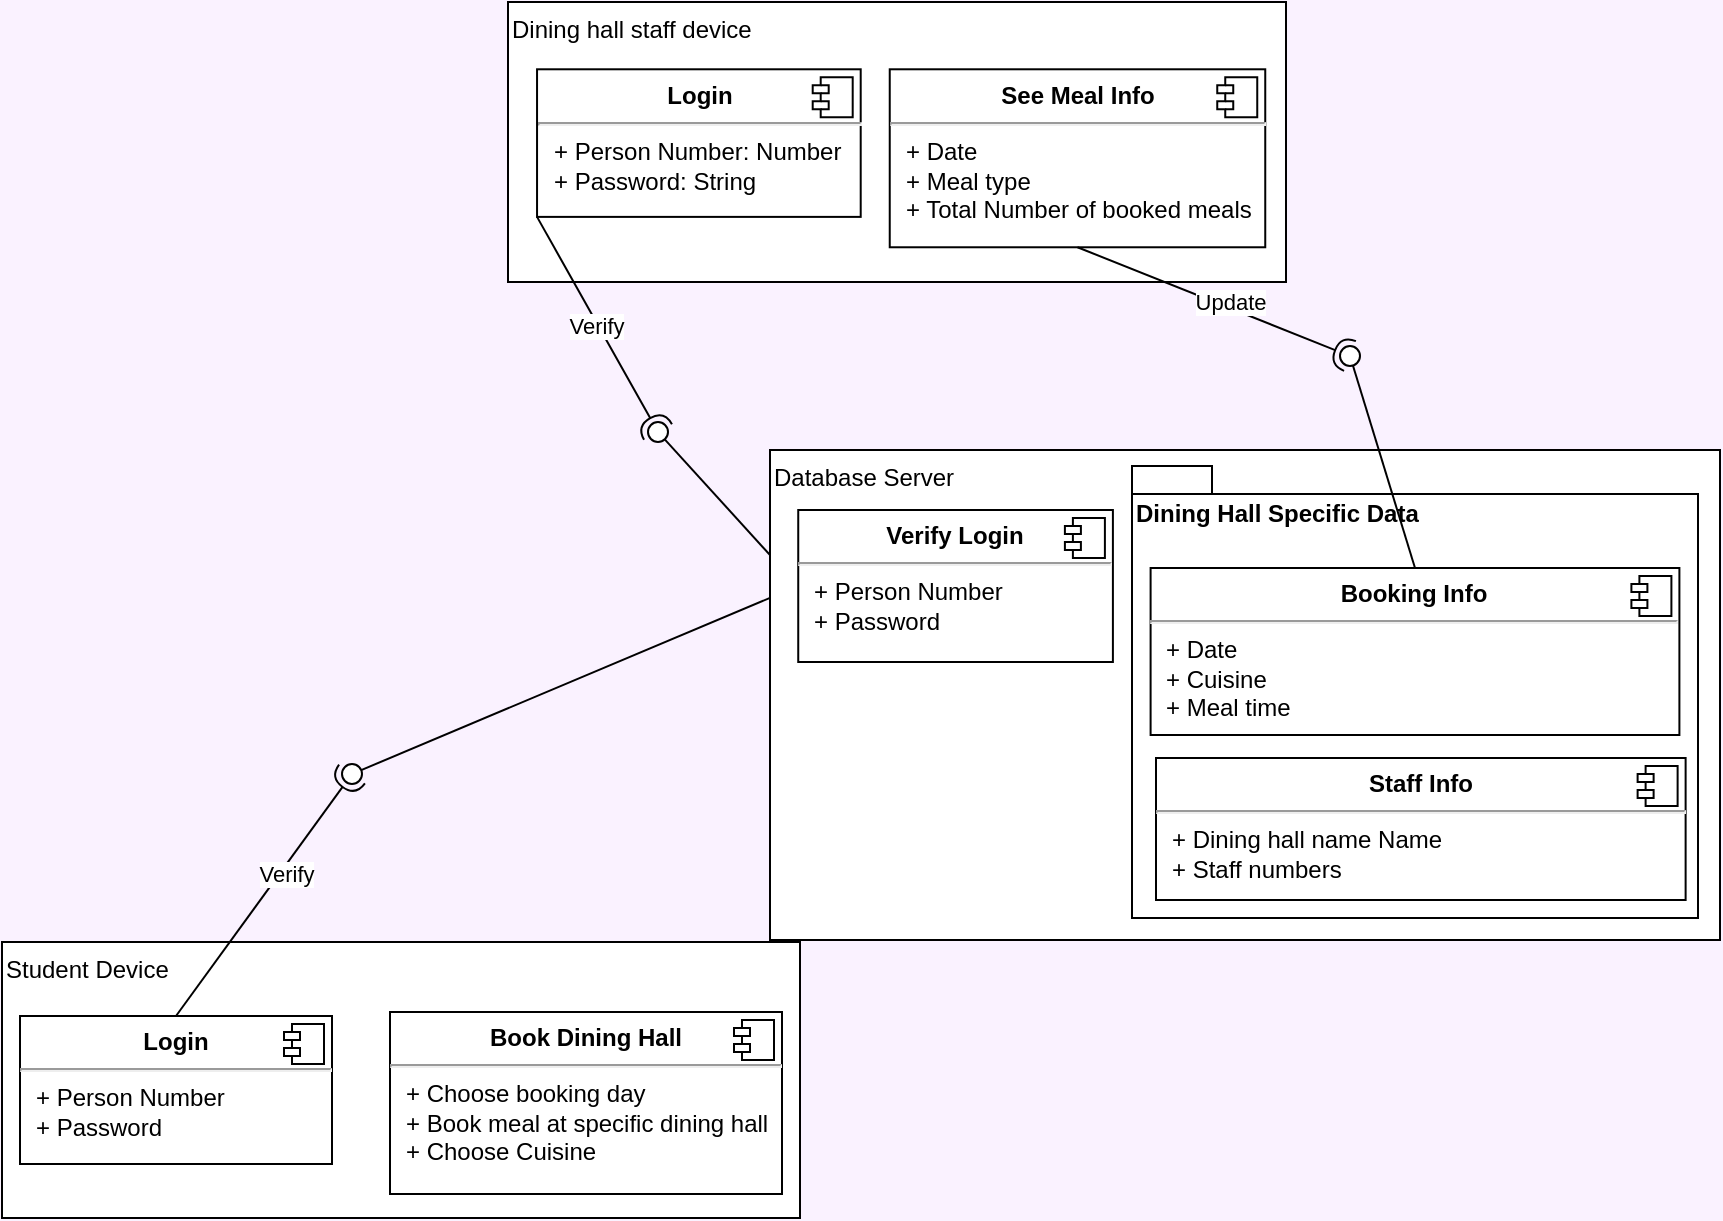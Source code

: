 <mxfile version="13.5.1" type="device"><diagram name="Page-1" id="5f0bae14-7c28-e335-631c-24af17079c00"><mxGraphModel dx="1123" dy="803" grid="0" gridSize="10" guides="1" tooltips="1" connect="1" arrows="1" fold="1" page="1" pageScale="1" pageWidth="1100" pageHeight="850" background="#FAF2FF" math="0" shadow="0"><root><mxCell id="0"/><mxCell id="1" parent="0"/><mxCell id="Oh-3adqw7K7T8iNf7OZb-20" value="" style="group" vertex="1" connectable="0" parent="1"><mxGeometry x="106" y="574" width="399" height="138" as="geometry"/></mxCell><mxCell id="Oh-3adqw7K7T8iNf7OZb-1" value="Student Device" style="rounded=0;whiteSpace=wrap;html=1;verticalAlign=top;align=left;" vertex="1" parent="Oh-3adqw7K7T8iNf7OZb-20"><mxGeometry width="399" height="138" as="geometry"/></mxCell><mxCell id="Oh-3adqw7K7T8iNf7OZb-12" value="&lt;p style=&quot;margin: 0px ; margin-top: 6px ; text-align: center&quot;&gt;&lt;b&gt;Login&lt;/b&gt;&lt;/p&gt;&lt;hr&gt;&lt;p style=&quot;margin: 0px ; margin-left: 8px&quot;&gt;+ Person Number&lt;br&gt;+ Password&lt;/p&gt;" style="align=left;overflow=fill;html=1;dropTarget=0;" vertex="1" parent="Oh-3adqw7K7T8iNf7OZb-20"><mxGeometry x="9" y="37" width="156" height="74" as="geometry"/></mxCell><mxCell id="Oh-3adqw7K7T8iNf7OZb-13" value="" style="shape=component;jettyWidth=8;jettyHeight=4;" vertex="1" parent="Oh-3adqw7K7T8iNf7OZb-12"><mxGeometry x="1" width="20" height="20" relative="1" as="geometry"><mxPoint x="-24" y="4" as="offset"/></mxGeometry></mxCell><mxCell id="Oh-3adqw7K7T8iNf7OZb-16" value="&lt;p style=&quot;margin: 0px ; margin-top: 6px ; text-align: center&quot;&gt;&lt;b&gt;Book Dining Hall&lt;/b&gt;&lt;/p&gt;&lt;hr&gt;&lt;p style=&quot;margin: 0px ; margin-left: 8px&quot;&gt;+ Choose booking day&lt;br&gt;+ Book meal at specific dining hall&lt;/p&gt;&lt;p style=&quot;margin: 0px ; margin-left: 8px&quot;&gt;+ Choose Cuisine&amp;nbsp;&lt;/p&gt;" style="align=left;overflow=fill;html=1;dropTarget=0;" vertex="1" parent="Oh-3adqw7K7T8iNf7OZb-20"><mxGeometry x="194" y="35" width="196" height="91" as="geometry"/></mxCell><mxCell id="Oh-3adqw7K7T8iNf7OZb-17" value="" style="shape=component;jettyWidth=8;jettyHeight=4;" vertex="1" parent="Oh-3adqw7K7T8iNf7OZb-16"><mxGeometry x="1" width="20" height="20" relative="1" as="geometry"><mxPoint x="-24" y="4" as="offset"/></mxGeometry></mxCell><mxCell id="Oh-3adqw7K7T8iNf7OZb-26" value="" style="group" vertex="1" connectable="0" parent="1"><mxGeometry x="359" y="104" width="389" height="140" as="geometry"/></mxCell><mxCell id="Oh-3adqw7K7T8iNf7OZb-5" value="Dining hall staff device" style="rounded=0;whiteSpace=wrap;html=1;align=left;horizontal=1;verticalAlign=top;" vertex="1" parent="Oh-3adqw7K7T8iNf7OZb-26"><mxGeometry width="389.0" height="140" as="geometry"/></mxCell><mxCell id="Oh-3adqw7K7T8iNf7OZb-14" value="&lt;p style=&quot;margin: 0px ; margin-top: 6px ; text-align: center&quot;&gt;&lt;b&gt;Login&lt;/b&gt;&lt;/p&gt;&lt;hr&gt;&lt;p style=&quot;margin: 0px ; margin-left: 8px&quot;&gt;+ Person Number: Number&lt;br&gt;+ Password: String&lt;/p&gt;" style="align=left;overflow=fill;html=1;dropTarget=0;" vertex="1" parent="Oh-3adqw7K7T8iNf7OZb-26"><mxGeometry x="14.524" y="33.643" width="161.826" height="73.798" as="geometry"/></mxCell><mxCell id="Oh-3adqw7K7T8iNf7OZb-15" value="" style="shape=component;jettyWidth=8;jettyHeight=4;" vertex="1" parent="Oh-3adqw7K7T8iNf7OZb-14"><mxGeometry x="1" width="20" height="20" relative="1" as="geometry"><mxPoint x="-24" y="4" as="offset"/></mxGeometry></mxCell><mxCell id="Oh-3adqw7K7T8iNf7OZb-23" value="&lt;p style=&quot;margin: 0px ; margin-top: 6px ; text-align: center&quot;&gt;&lt;b&gt;See Meal Info&lt;/b&gt;&lt;/p&gt;&lt;hr&gt;&lt;p style=&quot;margin: 0px ; margin-left: 8px&quot;&gt;+ Date&lt;br&gt;+ Meal type&lt;/p&gt;&lt;p style=&quot;margin: 0px ; margin-left: 8px&quot;&gt;+ Total Number of booked meals&lt;/p&gt;" style="align=left;overflow=fill;html=1;dropTarget=0;" vertex="1" parent="Oh-3adqw7K7T8iNf7OZb-26"><mxGeometry x="190.869" y="33.643" width="187.757" height="88.992" as="geometry"/></mxCell><mxCell id="Oh-3adqw7K7T8iNf7OZb-24" value="" style="shape=component;jettyWidth=8;jettyHeight=4;" vertex="1" parent="Oh-3adqw7K7T8iNf7OZb-23"><mxGeometry x="1" width="20" height="20" relative="1" as="geometry"><mxPoint x="-24" y="4" as="offset"/></mxGeometry></mxCell><mxCell id="Oh-3adqw7K7T8iNf7OZb-27" value="" style="rounded=0;orthogonalLoop=1;jettySize=auto;html=1;endArrow=none;endFill=0;exitX=0;exitY=0.5;exitDx=0;exitDy=0;" edge="1" target="Oh-3adqw7K7T8iNf7OZb-29" parent="1" source="Oh-3adqw7K7T8iNf7OZb-18"><mxGeometry relative="1" as="geometry"><mxPoint x="495" y="340" as="sourcePoint"/></mxGeometry></mxCell><mxCell id="Oh-3adqw7K7T8iNf7OZb-28" value="" style="rounded=0;orthogonalLoop=1;jettySize=auto;html=1;endArrow=halfCircle;endFill=0;entryX=0.5;entryY=0.5;entryDx=0;entryDy=0;endSize=6;strokeWidth=1;exitX=0.5;exitY=0;exitDx=0;exitDy=0;horizontal=0;" edge="1" target="Oh-3adqw7K7T8iNf7OZb-29" parent="1" source="Oh-3adqw7K7T8iNf7OZb-12"><mxGeometry relative="1" as="geometry"><mxPoint x="535" y="340" as="sourcePoint"/></mxGeometry></mxCell><mxCell id="Oh-3adqw7K7T8iNf7OZb-30" value="Verify" style="edgeLabel;html=1;align=center;verticalAlign=middle;resizable=0;points=[];" vertex="1" connectable="0" parent="Oh-3adqw7K7T8iNf7OZb-28"><mxGeometry x="0.205" y="-2" relative="1" as="geometry"><mxPoint as="offset"/></mxGeometry></mxCell><mxCell id="Oh-3adqw7K7T8iNf7OZb-29" value="" style="ellipse;whiteSpace=wrap;html=1;fontFamily=Helvetica;fontSize=12;fontColor=#000000;align=center;strokeColor=#000000;fillColor=#ffffff;points=[];aspect=fixed;resizable=0;" vertex="1" parent="1"><mxGeometry x="276" y="485" width="10" height="10" as="geometry"/></mxCell><mxCell id="Oh-3adqw7K7T8iNf7OZb-31" value="" style="rounded=0;orthogonalLoop=1;jettySize=auto;html=1;endArrow=none;endFill=0;exitX=0;exitY=0.5;exitDx=0;exitDy=0;" edge="1" target="Oh-3adqw7K7T8iNf7OZb-33" parent="1" source="Oh-3adqw7K7T8iNf7OZb-18"><mxGeometry relative="1" as="geometry"><mxPoint x="504" y="415" as="sourcePoint"/></mxGeometry></mxCell><mxCell id="Oh-3adqw7K7T8iNf7OZb-32" value="" style="rounded=0;orthogonalLoop=1;jettySize=auto;html=1;endArrow=halfCircle;endFill=0;entryX=0.5;entryY=0.5;entryDx=0;entryDy=0;endSize=6;strokeWidth=1;exitX=0;exitY=1;exitDx=0;exitDy=0;" edge="1" target="Oh-3adqw7K7T8iNf7OZb-33" parent="1" source="Oh-3adqw7K7T8iNf7OZb-14"><mxGeometry relative="1" as="geometry"><mxPoint x="535" y="340" as="sourcePoint"/></mxGeometry></mxCell><mxCell id="Oh-3adqw7K7T8iNf7OZb-34" value="Verify" style="edgeLabel;html=1;align=center;verticalAlign=middle;resizable=0;points=[];" vertex="1" connectable="0" parent="Oh-3adqw7K7T8iNf7OZb-32"><mxGeometry x="-0.006" y="-1" relative="1" as="geometry"><mxPoint as="offset"/></mxGeometry></mxCell><mxCell id="Oh-3adqw7K7T8iNf7OZb-33" value="" style="ellipse;whiteSpace=wrap;html=1;fontFamily=Helvetica;fontSize=12;fontColor=#000000;align=center;strokeColor=#000000;fillColor=#ffffff;points=[];aspect=fixed;resizable=0;" vertex="1" parent="1"><mxGeometry x="429" y="314" width="10" height="10" as="geometry"/></mxCell><mxCell id="Oh-3adqw7K7T8iNf7OZb-41" value="" style="group" vertex="1" connectable="0" parent="1"><mxGeometry x="490" y="328" width="475" height="245" as="geometry"/></mxCell><mxCell id="Oh-3adqw7K7T8iNf7OZb-3" value="Database Server" style="rounded=0;whiteSpace=wrap;html=1;verticalAlign=top;align=left;" vertex="1" parent="Oh-3adqw7K7T8iNf7OZb-41"><mxGeometry width="475" height="245" as="geometry"/></mxCell><mxCell id="Oh-3adqw7K7T8iNf7OZb-38" value="Dining Hall Specific Data" style="shape=folder;fontStyle=1;spacingTop=10;tabWidth=40;tabHeight=14;tabPosition=left;html=1;align=left;verticalAlign=top;" vertex="1" parent="Oh-3adqw7K7T8iNf7OZb-41"><mxGeometry x="181" y="8" width="283" height="226" as="geometry"/></mxCell><mxCell id="Oh-3adqw7K7T8iNf7OZb-18" value="&lt;p style=&quot;margin: 0px ; margin-top: 6px ; text-align: center&quot;&gt;&lt;b&gt;Verify Login&lt;/b&gt;&lt;/p&gt;&lt;hr&gt;&lt;p style=&quot;margin: 0px ; margin-left: 8px&quot;&gt;+ Person Number&lt;br&gt;+ Password&lt;/p&gt;" style="align=left;overflow=fill;html=1;dropTarget=0;" vertex="1" parent="Oh-3adqw7K7T8iNf7OZb-41"><mxGeometry x="14.12" y="30" width="157.33" height="76" as="geometry"/></mxCell><mxCell id="Oh-3adqw7K7T8iNf7OZb-19" value="" style="shape=component;jettyWidth=8;jettyHeight=4;" vertex="1" parent="Oh-3adqw7K7T8iNf7OZb-18"><mxGeometry x="1" width="20" height="20" relative="1" as="geometry"><mxPoint x="-24" y="4" as="offset"/></mxGeometry></mxCell><mxCell id="Oh-3adqw7K7T8iNf7OZb-21" value="&lt;p style=&quot;margin: 0px ; margin-top: 6px ; text-align: center&quot;&gt;&lt;b&gt;Staff Info&lt;/b&gt;&lt;/p&gt;&lt;hr&gt;&lt;p style=&quot;margin: 0px ; margin-left: 8px&quot;&gt;+ Dining hall name Name&lt;br&gt;+ Staff numbers&amp;nbsp;&lt;/p&gt;" style="align=left;overflow=fill;html=1;dropTarget=0;" vertex="1" parent="Oh-3adqw7K7T8iNf7OZb-41"><mxGeometry x="193" y="154" width="264.81" height="71" as="geometry"/></mxCell><mxCell id="Oh-3adqw7K7T8iNf7OZb-22" value="" style="shape=component;jettyWidth=8;jettyHeight=4;" vertex="1" parent="Oh-3adqw7K7T8iNf7OZb-21"><mxGeometry x="1" width="20" height="20" relative="1" as="geometry"><mxPoint x="-24" y="4" as="offset"/></mxGeometry></mxCell><mxCell id="Oh-3adqw7K7T8iNf7OZb-39" value="&lt;p style=&quot;margin: 0px ; margin-top: 6px ; text-align: center&quot;&gt;&lt;b&gt;Booking Info&lt;/b&gt;&lt;/p&gt;&lt;hr&gt;&lt;p style=&quot;margin: 0px ; margin-left: 8px&quot;&gt;+ Date&lt;/p&gt;&lt;p style=&quot;margin: 0px ; margin-left: 8px&quot;&gt;+ Cuisine&amp;nbsp;&lt;/p&gt;&lt;p style=&quot;margin: 0px ; margin-left: 8px&quot;&gt;+ Meal time&lt;/p&gt;" style="align=left;overflow=fill;html=1;dropTarget=0;" vertex="1" parent="Oh-3adqw7K7T8iNf7OZb-41"><mxGeometry x="190.3" y="59" width="264.4" height="83.5" as="geometry"/></mxCell><mxCell id="Oh-3adqw7K7T8iNf7OZb-40" value="" style="shape=component;jettyWidth=8;jettyHeight=4;" vertex="1" parent="Oh-3adqw7K7T8iNf7OZb-39"><mxGeometry x="1" width="20" height="20" relative="1" as="geometry"><mxPoint x="-24" y="4" as="offset"/></mxGeometry></mxCell><mxCell id="Oh-3adqw7K7T8iNf7OZb-42" value="" style="rounded=0;orthogonalLoop=1;jettySize=auto;html=1;endArrow=none;endFill=0;exitX=0.5;exitY=0;exitDx=0;exitDy=0;" edge="1" target="Oh-3adqw7K7T8iNf7OZb-44" parent="1" source="Oh-3adqw7K7T8iNf7OZb-39"><mxGeometry relative="1" as="geometry"><mxPoint x="481" y="391" as="sourcePoint"/></mxGeometry></mxCell><mxCell id="Oh-3adqw7K7T8iNf7OZb-43" value="" style="rounded=0;orthogonalLoop=1;jettySize=auto;html=1;endArrow=halfCircle;endFill=0;entryX=0.5;entryY=0.5;entryDx=0;entryDy=0;endSize=6;strokeWidth=1;exitX=0.5;exitY=1;exitDx=0;exitDy=0;" edge="1" target="Oh-3adqw7K7T8iNf7OZb-44" parent="1" source="Oh-3adqw7K7T8iNf7OZb-23"><mxGeometry relative="1" as="geometry"><mxPoint x="521" y="391" as="sourcePoint"/></mxGeometry></mxCell><mxCell id="Oh-3adqw7K7T8iNf7OZb-45" value="Update" style="edgeLabel;html=1;align=center;verticalAlign=middle;resizable=0;points=[];" vertex="1" connectable="0" parent="Oh-3adqw7K7T8iNf7OZb-43"><mxGeometry x="0.121" y="3" relative="1" as="geometry"><mxPoint x="-1" as="offset"/></mxGeometry></mxCell><mxCell id="Oh-3adqw7K7T8iNf7OZb-44" value="" style="ellipse;whiteSpace=wrap;html=1;fontFamily=Helvetica;fontSize=12;fontColor=#000000;align=center;strokeColor=#000000;fillColor=#ffffff;points=[];aspect=fixed;resizable=0;" vertex="1" parent="1"><mxGeometry x="775" y="276" width="10" height="10" as="geometry"/></mxCell></root></mxGraphModel></diagram></mxfile>